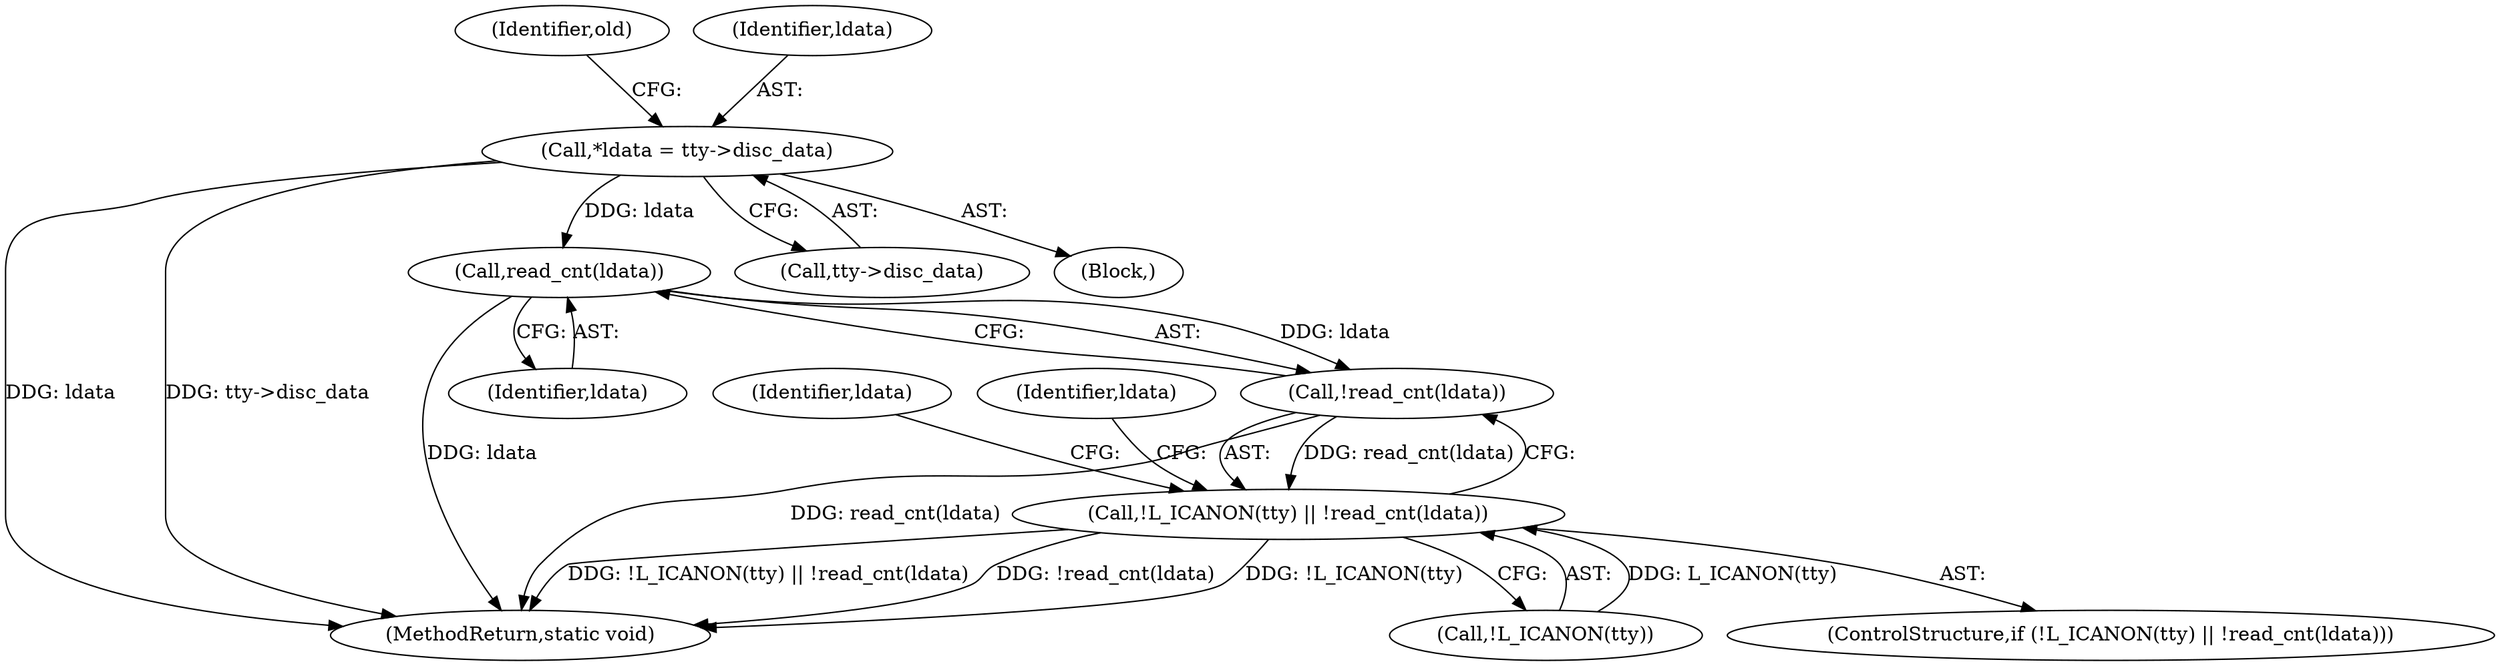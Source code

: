 digraph "0_linux_966031f340185eddd05affcf72b740549f056348_0@API" {
"1000148" [label="(Call,read_cnt(ldata))"];
"1000107" [label="(Call,*ldata = tty->disc_data)"];
"1000147" [label="(Call,!read_cnt(ldata))"];
"1000143" [label="(Call,!L_ICANON(tty) || !read_cnt(ldata))"];
"1000149" [label="(Identifier,ldata)"];
"1000144" [label="(Call,!L_ICANON(tty))"];
"1000153" [label="(Identifier,ldata)"];
"1000143" [label="(Call,!L_ICANON(tty) || !read_cnt(ldata))"];
"1000109" [label="(Call,tty->disc_data)"];
"1000463" [label="(MethodReturn,static void)"];
"1000115" [label="(Identifier,old)"];
"1000107" [label="(Call,*ldata = tty->disc_data)"];
"1000147" [label="(Call,!read_cnt(ldata))"];
"1000142" [label="(ControlStructure,if (!L_ICANON(tty) || !read_cnt(ldata)))"];
"1000105" [label="(Block,)"];
"1000169" [label="(Identifier,ldata)"];
"1000108" [label="(Identifier,ldata)"];
"1000148" [label="(Call,read_cnt(ldata))"];
"1000148" -> "1000147"  [label="AST: "];
"1000148" -> "1000149"  [label="CFG: "];
"1000149" -> "1000148"  [label="AST: "];
"1000147" -> "1000148"  [label="CFG: "];
"1000148" -> "1000463"  [label="DDG: ldata"];
"1000148" -> "1000147"  [label="DDG: ldata"];
"1000107" -> "1000148"  [label="DDG: ldata"];
"1000107" -> "1000105"  [label="AST: "];
"1000107" -> "1000109"  [label="CFG: "];
"1000108" -> "1000107"  [label="AST: "];
"1000109" -> "1000107"  [label="AST: "];
"1000115" -> "1000107"  [label="CFG: "];
"1000107" -> "1000463"  [label="DDG: ldata"];
"1000107" -> "1000463"  [label="DDG: tty->disc_data"];
"1000147" -> "1000143"  [label="AST: "];
"1000143" -> "1000147"  [label="CFG: "];
"1000147" -> "1000463"  [label="DDG: read_cnt(ldata)"];
"1000147" -> "1000143"  [label="DDG: read_cnt(ldata)"];
"1000143" -> "1000142"  [label="AST: "];
"1000143" -> "1000144"  [label="CFG: "];
"1000144" -> "1000143"  [label="AST: "];
"1000153" -> "1000143"  [label="CFG: "];
"1000169" -> "1000143"  [label="CFG: "];
"1000143" -> "1000463"  [label="DDG: !L_ICANON(tty)"];
"1000143" -> "1000463"  [label="DDG: !L_ICANON(tty) || !read_cnt(ldata)"];
"1000143" -> "1000463"  [label="DDG: !read_cnt(ldata)"];
"1000144" -> "1000143"  [label="DDG: L_ICANON(tty)"];
}
